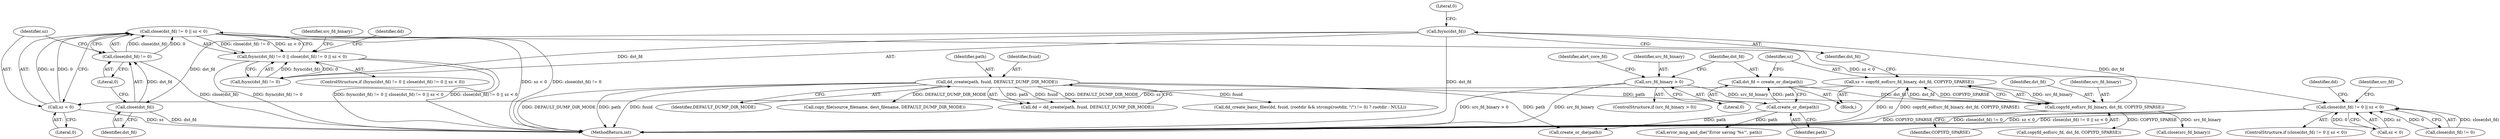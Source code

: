 digraph "0_abrt_80408e9e24a1c10f85fd969e1853e0f192157f92_0@API" {
"1000870" [label="(Call,close(dst_fd) != 0 || sz < 0)"];
"1000871" [label="(Call,close(dst_fd) != 0)"];
"1000872" [label="(Call,close(dst_fd))"];
"1000867" [label="(Call,fsync(dst_fd))"];
"1000860" [label="(Call,copyfd_eof(src_fd_binary, dst_fd, COPYFD_SPARSE))"];
"1000848" [label="(Call,src_fd_binary > 0)"];
"1000853" [label="(Call,dst_fd = create_or_die(path))"];
"1000855" [label="(Call,create_or_die(path))"];
"1000617" [label="(Call,dd_create(path, fsuid, DEFAULT_DUMP_DIR_MODE))"];
"1000875" [label="(Call,sz < 0)"];
"1000858" [label="(Call,sz = copyfd_eof(src_fd_binary, dst_fd, COPYFD_SPARSE))"];
"1000865" [label="(Call,fsync(dst_fd) != 0 || close(dst_fd) != 0 || sz < 0)"];
"1001017" [label="(Call,close(dst_fd) != 0 || sz < 0)"];
"1000889" [label="(Call,create_or_die(path))"];
"1000618" [label="(Identifier,path)"];
"1000854" [label="(Identifier,dst_fd)"];
"1000885" [label="(Identifier,src_fd_binary)"];
"1001022" [label="(Call,sz < 0)"];
"1001027" [label="(Identifier,dd)"];
"1001012" [label="(Call,copyfd_eof(src_fd, dst_fd, COPYFD_SPARSE))"];
"1000876" [label="(Identifier,sz)"];
"1000866" [label="(Call,fsync(dst_fd) != 0)"];
"1000862" [label="(Identifier,dst_fd)"];
"1000855" [label="(Call,create_or_die(path))"];
"1000863" [label="(Identifier,COPYFD_SPARSE)"];
"1000872" [label="(Call,close(dst_fd))"];
"1000874" [label="(Literal,0)"];
"1000859" [label="(Identifier,sz)"];
"1000617" [label="(Call,dd_create(path, fsuid, DEFAULT_DUMP_DIR_MODE))"];
"1000869" [label="(Literal,0)"];
"1000629" [label="(Call,dd_create_basic_files(dd, fsuid, (rootdir && strcmp(rootdir, \"/\") != 0) ? rootdir : NULL))"];
"1000873" [label="(Identifier,dst_fd)"];
"1000860" [label="(Call,copyfd_eof(src_fd_binary, dst_fd, COPYFD_SPARSE))"];
"1001168" [label="(MethodReturn,int)"];
"1000620" [label="(Identifier,DEFAULT_DUMP_DIR_MODE)"];
"1001018" [label="(Call,close(dst_fd) != 0)"];
"1000867" [label="(Call,fsync(dst_fd))"];
"1000680" [label="(Call,copy_file(source_filename, dest_filename, DEFAULT_DUMP_DIR_MODE))"];
"1000865" [label="(Call,fsync(dst_fd) != 0 || close(dst_fd) != 0 || sz < 0)"];
"1000858" [label="(Call,sz = copyfd_eof(src_fd_binary, dst_fd, COPYFD_SPARSE))"];
"1000847" [label="(ControlStructure,if (src_fd_binary > 0))"];
"1000615" [label="(Call,dd = dd_create(path, fsuid, DEFAULT_DUMP_DIR_MODE))"];
"1000877" [label="(Literal,0)"];
"1000864" [label="(ControlStructure,if (fsync(dst_fd) != 0 || close(dst_fd) != 0 || sz < 0))"];
"1000888" [label="(Identifier,abrt_core_fd)"];
"1000884" [label="(Call,close(src_fd_binary))"];
"1000856" [label="(Identifier,path)"];
"1000619" [label="(Identifier,fsuid)"];
"1000868" [label="(Identifier,dst_fd)"];
"1001032" [label="(Identifier,src_fd)"];
"1000848" [label="(Call,src_fd_binary > 0)"];
"1001016" [label="(ControlStructure,if (close(dst_fd) != 0 || sz < 0))"];
"1000881" [label="(Call,error_msg_and_die(\"Error saving '%s'\", path))"];
"1000849" [label="(Identifier,src_fd_binary)"];
"1000875" [label="(Call,sz < 0)"];
"1000880" [label="(Identifier,dd)"];
"1000851" [label="(Block,)"];
"1000850" [label="(Literal,0)"];
"1000871" [label="(Call,close(dst_fd) != 0)"];
"1000861" [label="(Identifier,src_fd_binary)"];
"1000870" [label="(Call,close(dst_fd) != 0 || sz < 0)"];
"1001017" [label="(Call,close(dst_fd) != 0 || sz < 0)"];
"1000853" [label="(Call,dst_fd = create_or_die(path))"];
"1000870" -> "1000865"  [label="AST: "];
"1000870" -> "1000871"  [label="CFG: "];
"1000870" -> "1000875"  [label="CFG: "];
"1000871" -> "1000870"  [label="AST: "];
"1000875" -> "1000870"  [label="AST: "];
"1000865" -> "1000870"  [label="CFG: "];
"1000870" -> "1001168"  [label="DDG: close(dst_fd) != 0"];
"1000870" -> "1001168"  [label="DDG: sz < 0"];
"1000870" -> "1000865"  [label="DDG: close(dst_fd) != 0"];
"1000870" -> "1000865"  [label="DDG: sz < 0"];
"1000871" -> "1000870"  [label="DDG: close(dst_fd)"];
"1000871" -> "1000870"  [label="DDG: 0"];
"1000875" -> "1000870"  [label="DDG: sz"];
"1000875" -> "1000870"  [label="DDG: 0"];
"1000870" -> "1001017"  [label="DDG: sz < 0"];
"1000871" -> "1000874"  [label="CFG: "];
"1000872" -> "1000871"  [label="AST: "];
"1000874" -> "1000871"  [label="AST: "];
"1000876" -> "1000871"  [label="CFG: "];
"1000871" -> "1001168"  [label="DDG: close(dst_fd)"];
"1000872" -> "1000871"  [label="DDG: dst_fd"];
"1000872" -> "1000873"  [label="CFG: "];
"1000873" -> "1000872"  [label="AST: "];
"1000874" -> "1000872"  [label="CFG: "];
"1000872" -> "1001168"  [label="DDG: dst_fd"];
"1000867" -> "1000872"  [label="DDG: dst_fd"];
"1000867" -> "1000866"  [label="AST: "];
"1000867" -> "1000868"  [label="CFG: "];
"1000868" -> "1000867"  [label="AST: "];
"1000869" -> "1000867"  [label="CFG: "];
"1000867" -> "1001168"  [label="DDG: dst_fd"];
"1000867" -> "1000866"  [label="DDG: dst_fd"];
"1000860" -> "1000867"  [label="DDG: dst_fd"];
"1000860" -> "1000858"  [label="AST: "];
"1000860" -> "1000863"  [label="CFG: "];
"1000861" -> "1000860"  [label="AST: "];
"1000862" -> "1000860"  [label="AST: "];
"1000863" -> "1000860"  [label="AST: "];
"1000858" -> "1000860"  [label="CFG: "];
"1000860" -> "1001168"  [label="DDG: COPYFD_SPARSE"];
"1000860" -> "1000858"  [label="DDG: src_fd_binary"];
"1000860" -> "1000858"  [label="DDG: dst_fd"];
"1000860" -> "1000858"  [label="DDG: COPYFD_SPARSE"];
"1000848" -> "1000860"  [label="DDG: src_fd_binary"];
"1000853" -> "1000860"  [label="DDG: dst_fd"];
"1000860" -> "1000884"  [label="DDG: src_fd_binary"];
"1000860" -> "1001012"  [label="DDG: COPYFD_SPARSE"];
"1000848" -> "1000847"  [label="AST: "];
"1000848" -> "1000850"  [label="CFG: "];
"1000849" -> "1000848"  [label="AST: "];
"1000850" -> "1000848"  [label="AST: "];
"1000854" -> "1000848"  [label="CFG: "];
"1000888" -> "1000848"  [label="CFG: "];
"1000848" -> "1001168"  [label="DDG: src_fd_binary"];
"1000848" -> "1001168"  [label="DDG: src_fd_binary > 0"];
"1000853" -> "1000851"  [label="AST: "];
"1000853" -> "1000855"  [label="CFG: "];
"1000854" -> "1000853"  [label="AST: "];
"1000855" -> "1000853"  [label="AST: "];
"1000859" -> "1000853"  [label="CFG: "];
"1000855" -> "1000853"  [label="DDG: path"];
"1000855" -> "1000856"  [label="CFG: "];
"1000856" -> "1000855"  [label="AST: "];
"1000617" -> "1000855"  [label="DDG: path"];
"1000855" -> "1000881"  [label="DDG: path"];
"1000855" -> "1000889"  [label="DDG: path"];
"1000617" -> "1000615"  [label="AST: "];
"1000617" -> "1000620"  [label="CFG: "];
"1000618" -> "1000617"  [label="AST: "];
"1000619" -> "1000617"  [label="AST: "];
"1000620" -> "1000617"  [label="AST: "];
"1000615" -> "1000617"  [label="CFG: "];
"1000617" -> "1001168"  [label="DDG: path"];
"1000617" -> "1001168"  [label="DDG: fsuid"];
"1000617" -> "1001168"  [label="DDG: DEFAULT_DUMP_DIR_MODE"];
"1000617" -> "1000615"  [label="DDG: path"];
"1000617" -> "1000615"  [label="DDG: fsuid"];
"1000617" -> "1000615"  [label="DDG: DEFAULT_DUMP_DIR_MODE"];
"1000617" -> "1000629"  [label="DDG: fsuid"];
"1000617" -> "1000680"  [label="DDG: DEFAULT_DUMP_DIR_MODE"];
"1000617" -> "1000889"  [label="DDG: path"];
"1000875" -> "1000877"  [label="CFG: "];
"1000876" -> "1000875"  [label="AST: "];
"1000877" -> "1000875"  [label="AST: "];
"1000875" -> "1001168"  [label="DDG: sz"];
"1000858" -> "1000875"  [label="DDG: sz"];
"1000858" -> "1000851"  [label="AST: "];
"1000859" -> "1000858"  [label="AST: "];
"1000868" -> "1000858"  [label="CFG: "];
"1000858" -> "1001168"  [label="DDG: sz"];
"1000858" -> "1001168"  [label="DDG: copyfd_eof(src_fd_binary, dst_fd, COPYFD_SPARSE)"];
"1000865" -> "1000864"  [label="AST: "];
"1000865" -> "1000866"  [label="CFG: "];
"1000866" -> "1000865"  [label="AST: "];
"1000880" -> "1000865"  [label="CFG: "];
"1000885" -> "1000865"  [label="CFG: "];
"1000865" -> "1001168"  [label="DDG: fsync(dst_fd) != 0"];
"1000865" -> "1001168"  [label="DDG: fsync(dst_fd) != 0 || close(dst_fd) != 0 || sz < 0"];
"1000865" -> "1001168"  [label="DDG: close(dst_fd) != 0 || sz < 0"];
"1000866" -> "1000865"  [label="DDG: fsync(dst_fd)"];
"1000866" -> "1000865"  [label="DDG: 0"];
"1001017" -> "1001016"  [label="AST: "];
"1001017" -> "1001018"  [label="CFG: "];
"1001017" -> "1001022"  [label="CFG: "];
"1001018" -> "1001017"  [label="AST: "];
"1001022" -> "1001017"  [label="AST: "];
"1001027" -> "1001017"  [label="CFG: "];
"1001032" -> "1001017"  [label="CFG: "];
"1001017" -> "1001168"  [label="DDG: close(dst_fd) != 0"];
"1001017" -> "1001168"  [label="DDG: sz < 0"];
"1001017" -> "1001168"  [label="DDG: close(dst_fd) != 0 || sz < 0"];
"1001018" -> "1001017"  [label="DDG: close(dst_fd)"];
"1001018" -> "1001017"  [label="DDG: 0"];
"1001022" -> "1001017"  [label="DDG: sz"];
"1001022" -> "1001017"  [label="DDG: 0"];
}
